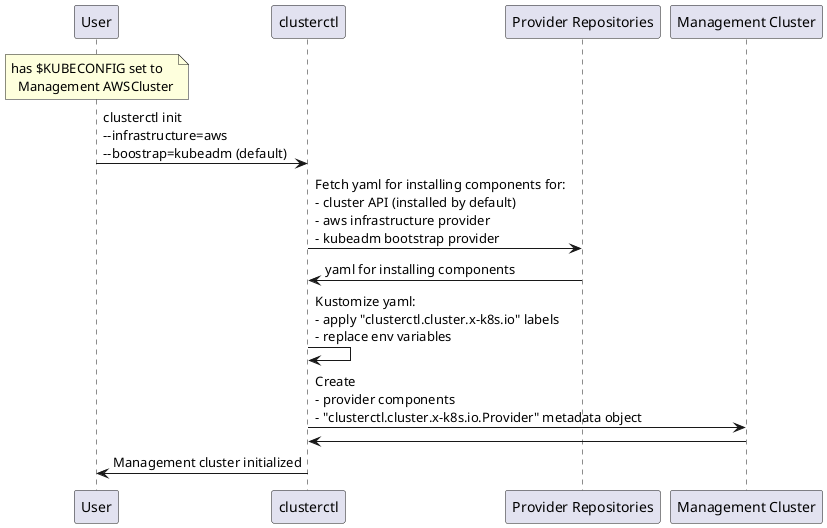 @startuml

participant User
participant clusterctl
participant "Provider Repositories" as Repositories
participant "Management Cluster" as Cluster

note over User:has $KUBECONFIG set to\n  Management AWSCluster

User -> clusterctl: clusterctl init\n--infrastructure=aws\n--boostrap=kubeadm (default)
clusterctl -> Repositories:Fetch yaml for installing components for:\n- cluster API (installed by default)\n- aws infrastructure provider\n- kubeadm bootstrap provider
Repositories -> clusterctl:yaml for installing components
clusterctl -> clusterctl:Kustomize yaml:\n- apply "clusterctl.cluster.x-k8s.io" labels\n- replace env variables
clusterctl -> Cluster:Create\n- provider components\n- "clusterctl.cluster.x-k8s.io.Provider" metadata object
Cluster -> clusterctl:
clusterctl -> User: Management cluster initialized

@enduml